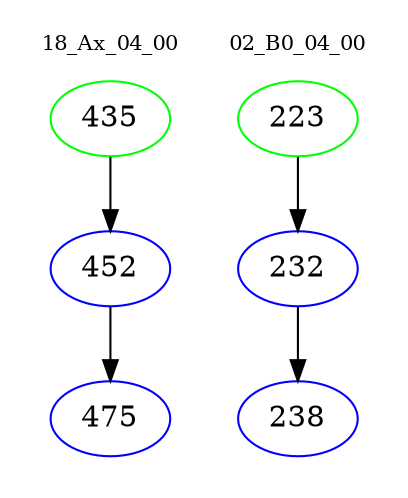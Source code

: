digraph{
subgraph cluster_0 {
color = white
label = "18_Ax_04_00";
fontsize=10;
T0_435 [label="435", color="green"]
T0_435 -> T0_452 [color="black"]
T0_452 [label="452", color="blue"]
T0_452 -> T0_475 [color="black"]
T0_475 [label="475", color="blue"]
}
subgraph cluster_1 {
color = white
label = "02_B0_04_00";
fontsize=10;
T1_223 [label="223", color="green"]
T1_223 -> T1_232 [color="black"]
T1_232 [label="232", color="blue"]
T1_232 -> T1_238 [color="black"]
T1_238 [label="238", color="blue"]
}
}
